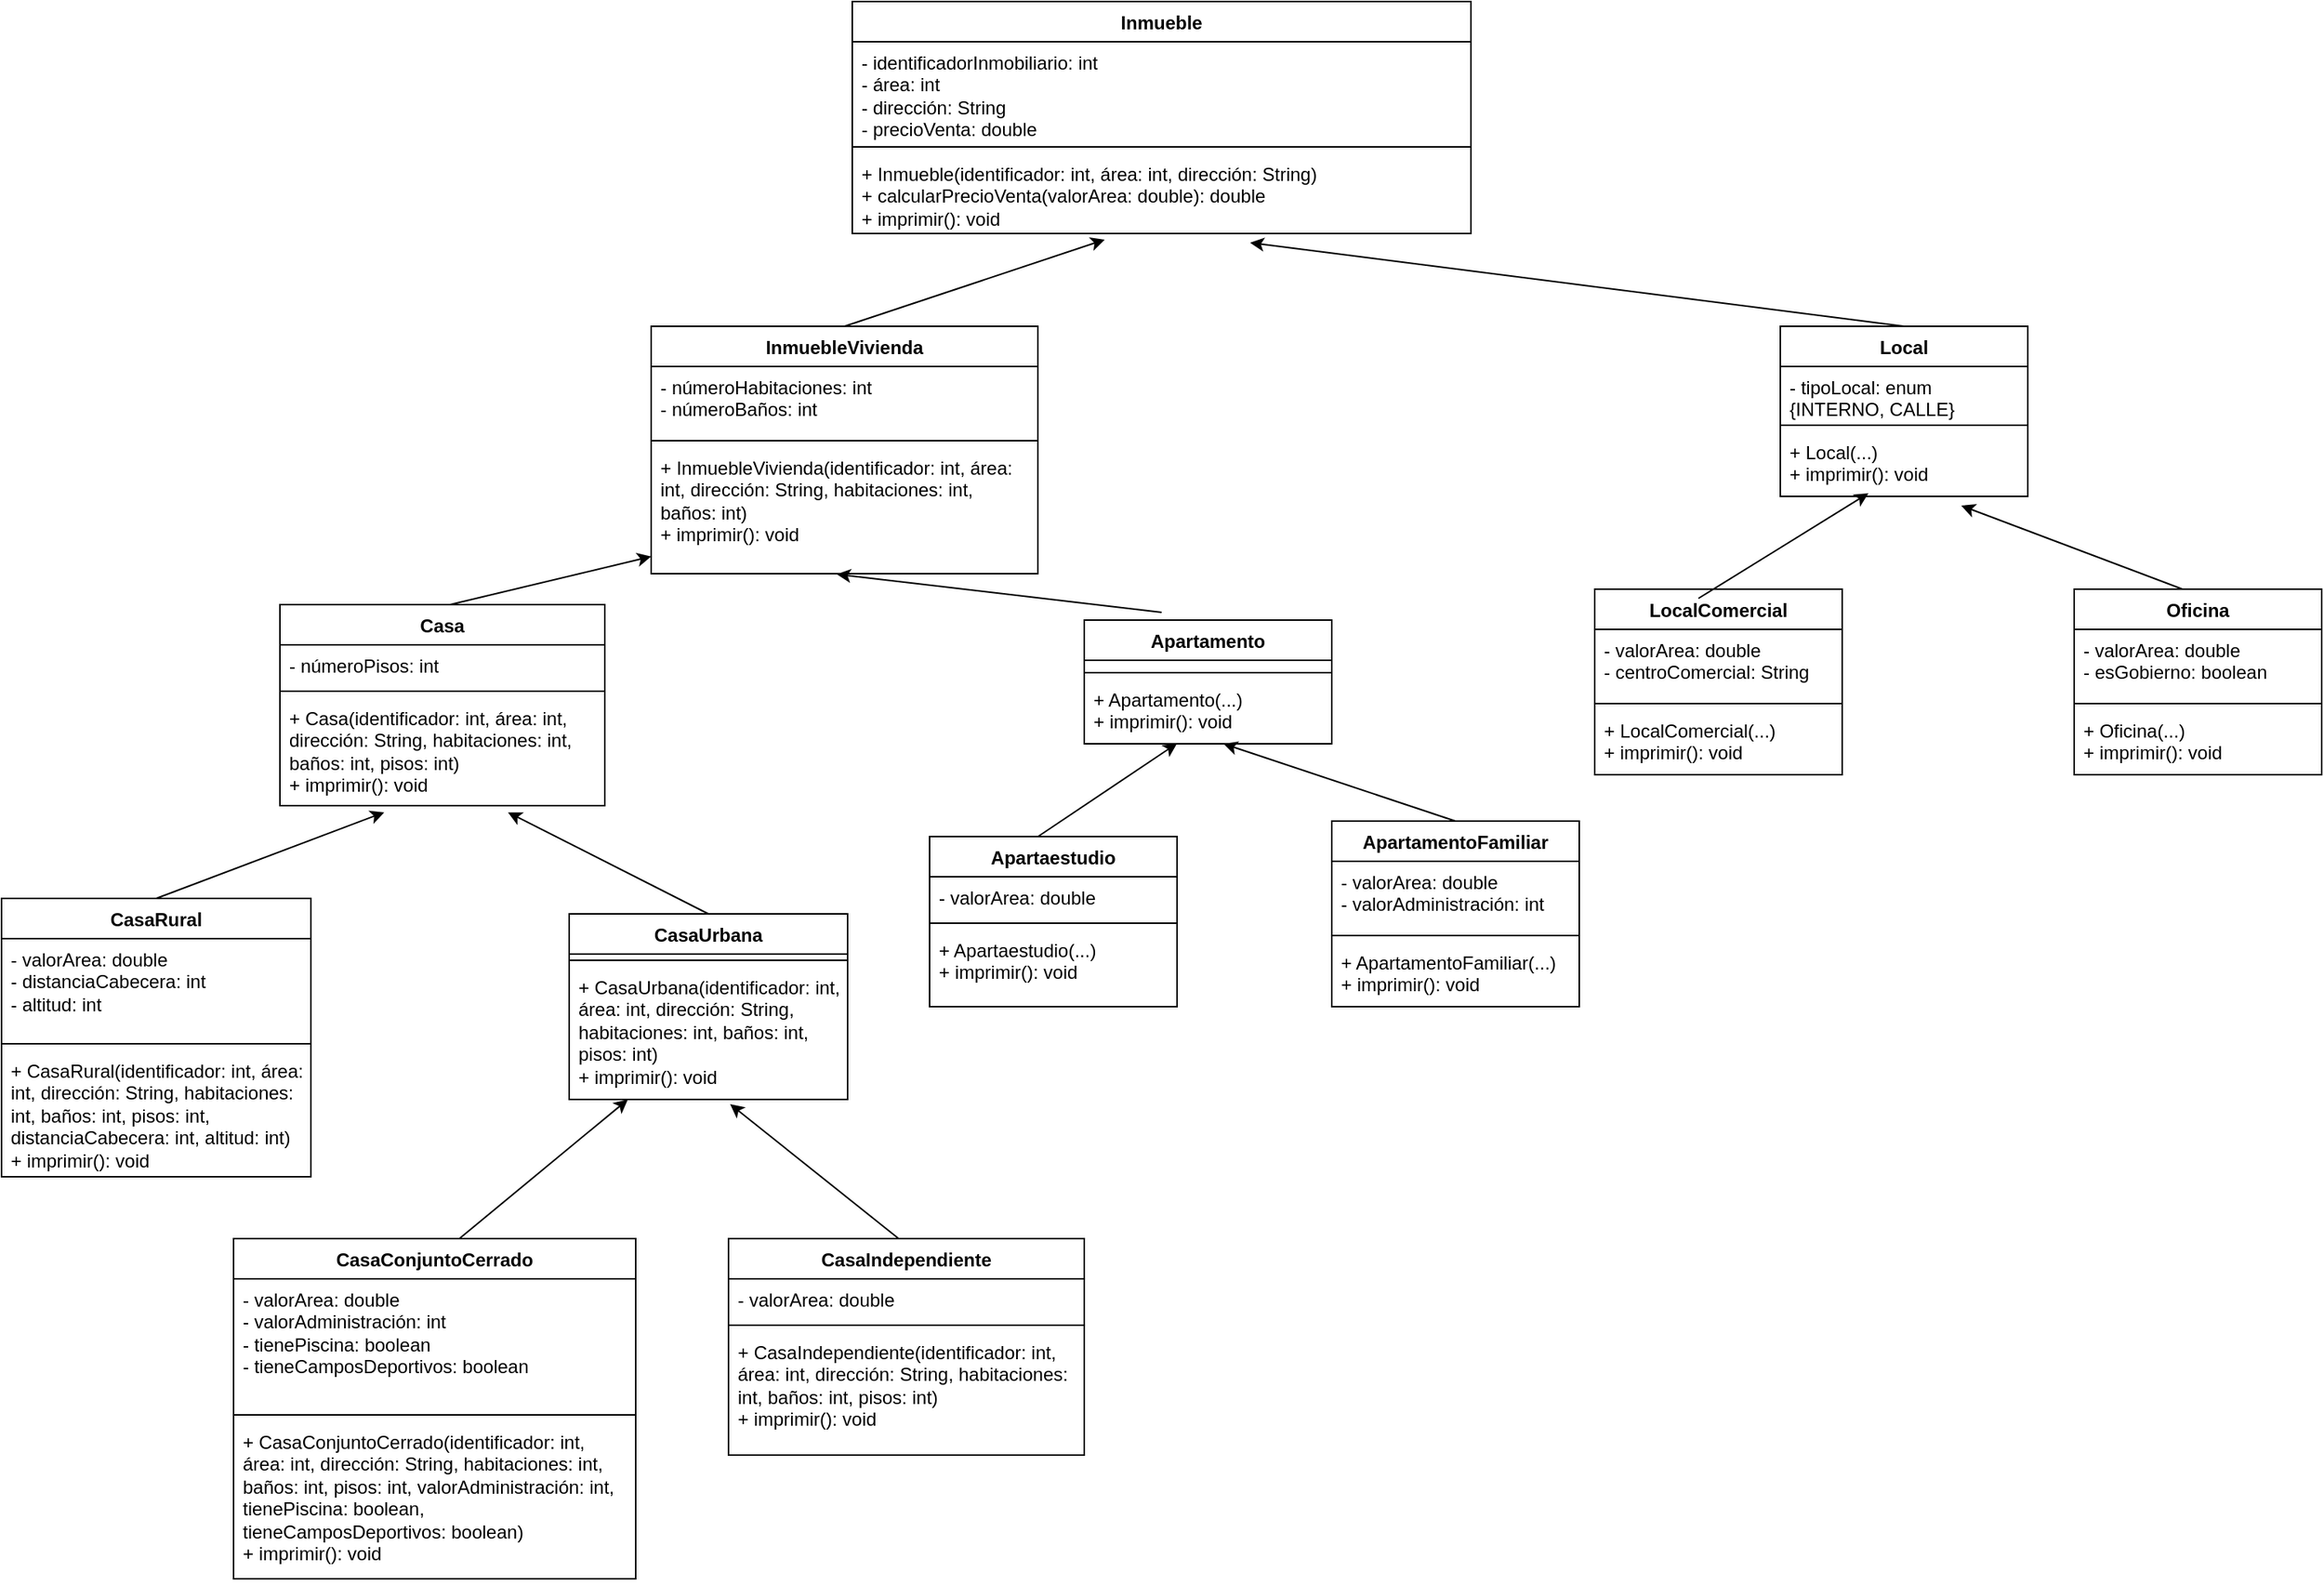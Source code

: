 <mxfile version="27.0.6">
  <diagram name="Página-1" id="hV6fuAojZ-DjI4_VLckQ">
    <mxGraphModel dx="2571" dy="910" grid="1" gridSize="10" guides="1" tooltips="1" connect="1" arrows="1" fold="1" page="1" pageScale="1" pageWidth="827" pageHeight="1169" math="0" shadow="0">
      <root>
        <mxCell id="0" />
        <mxCell id="1" parent="0" />
        <mxCell id="Vii_yXZ_0SVrwOlKndqz-1" value="Inmueble" style="swimlane;fontStyle=1;align=center;verticalAlign=top;childLayout=stackLayout;horizontal=1;startSize=26;horizontalStack=0;resizeParent=1;resizeParentMax=0;resizeLast=0;collapsible=1;marginBottom=0;whiteSpace=wrap;html=1;" vertex="1" parent="1">
          <mxGeometry x="-230" y="10" width="400" height="150" as="geometry" />
        </mxCell>
        <mxCell id="Vii_yXZ_0SVrwOlKndqz-2" value="&lt;div&gt;- identificadorInmobiliario: int&amp;nbsp;&amp;nbsp;&lt;/div&gt;&lt;div&gt;- área: int&amp;nbsp;&amp;nbsp;&lt;/div&gt;&lt;div&gt;- dirección: String&amp;nbsp;&amp;nbsp;&lt;/div&gt;&lt;div&gt;- precioVenta: double&amp;nbsp;&amp;nbsp;&lt;/div&gt;&lt;div&gt;&lt;br&gt;&lt;/div&gt;" style="text;strokeColor=none;fillColor=none;align=left;verticalAlign=top;spacingLeft=4;spacingRight=4;overflow=hidden;rotatable=0;points=[[0,0.5],[1,0.5]];portConstraint=eastwest;whiteSpace=wrap;html=1;" vertex="1" parent="Vii_yXZ_0SVrwOlKndqz-1">
          <mxGeometry y="26" width="400" height="64" as="geometry" />
        </mxCell>
        <mxCell id="Vii_yXZ_0SVrwOlKndqz-3" value="" style="line;strokeWidth=1;fillColor=none;align=left;verticalAlign=middle;spacingTop=-1;spacingLeft=3;spacingRight=3;rotatable=0;labelPosition=right;points=[];portConstraint=eastwest;strokeColor=inherit;" vertex="1" parent="Vii_yXZ_0SVrwOlKndqz-1">
          <mxGeometry y="90" width="400" height="8" as="geometry" />
        </mxCell>
        <mxCell id="Vii_yXZ_0SVrwOlKndqz-4" value="&lt;div&gt;+ Inmueble(identificador: int, área: int, dirección: String)&amp;nbsp;&amp;nbsp;&lt;/div&gt;&lt;div&gt;+ calcularPrecioVenta(valorArea: double): double&amp;nbsp;&amp;nbsp;&lt;/div&gt;&lt;div&gt;+ imprimir(): void&amp;nbsp;&amp;nbsp;&lt;/div&gt;&lt;div&gt;&lt;br&gt;&lt;/div&gt;" style="text;strokeColor=none;fillColor=none;align=left;verticalAlign=top;spacingLeft=4;spacingRight=4;overflow=hidden;rotatable=0;points=[[0,0.5],[1,0.5]];portConstraint=eastwest;whiteSpace=wrap;html=1;" vertex="1" parent="Vii_yXZ_0SVrwOlKndqz-1">
          <mxGeometry y="98" width="400" height="52" as="geometry" />
        </mxCell>
        <mxCell id="Vii_yXZ_0SVrwOlKndqz-5" value="InmuebleVivienda" style="swimlane;fontStyle=1;align=center;verticalAlign=top;childLayout=stackLayout;horizontal=1;startSize=26;horizontalStack=0;resizeParent=1;resizeParentMax=0;resizeLast=0;collapsible=1;marginBottom=0;whiteSpace=wrap;html=1;" vertex="1" parent="1">
          <mxGeometry x="-360" y="220" width="250" height="160" as="geometry" />
        </mxCell>
        <mxCell id="Vii_yXZ_0SVrwOlKndqz-6" value="&lt;div&gt;- númeroHabitaciones: int&amp;nbsp;&amp;nbsp;&lt;/div&gt;&lt;div&gt;- númeroBaños: int&amp;nbsp;&amp;nbsp;&lt;/div&gt;&lt;div&gt;&lt;br&gt;&lt;/div&gt;" style="text;strokeColor=none;fillColor=none;align=left;verticalAlign=top;spacingLeft=4;spacingRight=4;overflow=hidden;rotatable=0;points=[[0,0.5],[1,0.5]];portConstraint=eastwest;whiteSpace=wrap;html=1;" vertex="1" parent="Vii_yXZ_0SVrwOlKndqz-5">
          <mxGeometry y="26" width="250" height="44" as="geometry" />
        </mxCell>
        <mxCell id="Vii_yXZ_0SVrwOlKndqz-7" value="" style="line;strokeWidth=1;fillColor=none;align=left;verticalAlign=middle;spacingTop=-1;spacingLeft=3;spacingRight=3;rotatable=0;labelPosition=right;points=[];portConstraint=eastwest;strokeColor=inherit;" vertex="1" parent="Vii_yXZ_0SVrwOlKndqz-5">
          <mxGeometry y="70" width="250" height="8" as="geometry" />
        </mxCell>
        <mxCell id="Vii_yXZ_0SVrwOlKndqz-8" value="&lt;div&gt;+ InmuebleVivienda(identificador: int, área: int, dirección: String, habitaciones: int, baños: int)&amp;nbsp;&amp;nbsp;&lt;/div&gt;&lt;div&gt;+ imprimir(): void&amp;nbsp;&amp;nbsp;&lt;/div&gt;&lt;div&gt;&lt;br&gt;&lt;/div&gt;" style="text;strokeColor=none;fillColor=none;align=left;verticalAlign=top;spacingLeft=4;spacingRight=4;overflow=hidden;rotatable=0;points=[[0,0.5],[1,0.5]];portConstraint=eastwest;whiteSpace=wrap;html=1;" vertex="1" parent="Vii_yXZ_0SVrwOlKndqz-5">
          <mxGeometry y="78" width="250" height="82" as="geometry" />
        </mxCell>
        <mxCell id="Vii_yXZ_0SVrwOlKndqz-9" value="Apartamento" style="swimlane;fontStyle=1;align=center;verticalAlign=top;childLayout=stackLayout;horizontal=1;startSize=26;horizontalStack=0;resizeParent=1;resizeParentMax=0;resizeLast=0;collapsible=1;marginBottom=0;whiteSpace=wrap;html=1;" vertex="1" parent="1">
          <mxGeometry x="-80" y="410" width="160" height="80" as="geometry" />
        </mxCell>
        <mxCell id="Vii_yXZ_0SVrwOlKndqz-10" value="&lt;div&gt;&lt;br&gt;&lt;/div&gt;" style="text;strokeColor=none;fillColor=none;align=left;verticalAlign=top;spacingLeft=4;spacingRight=4;overflow=hidden;rotatable=0;points=[[0,0.5],[1,0.5]];portConstraint=eastwest;whiteSpace=wrap;html=1;" vertex="1" parent="Vii_yXZ_0SVrwOlKndqz-9">
          <mxGeometry y="26" width="160" height="4" as="geometry" />
        </mxCell>
        <mxCell id="Vii_yXZ_0SVrwOlKndqz-11" value="" style="line;strokeWidth=1;fillColor=none;align=left;verticalAlign=middle;spacingTop=-1;spacingLeft=3;spacingRight=3;rotatable=0;labelPosition=right;points=[];portConstraint=eastwest;strokeColor=inherit;" vertex="1" parent="Vii_yXZ_0SVrwOlKndqz-9">
          <mxGeometry y="30" width="160" height="8" as="geometry" />
        </mxCell>
        <mxCell id="Vii_yXZ_0SVrwOlKndqz-12" value="&lt;div&gt;+ Apartamento(...)&amp;nbsp;&amp;nbsp;&lt;/div&gt;&lt;div&gt;+ imprimir(): void&amp;nbsp;&amp;nbsp;&lt;/div&gt;&lt;div&gt;&lt;br&gt;&lt;/div&gt;" style="text;strokeColor=none;fillColor=none;align=left;verticalAlign=top;spacingLeft=4;spacingRight=4;overflow=hidden;rotatable=0;points=[[0,0.5],[1,0.5]];portConstraint=eastwest;whiteSpace=wrap;html=1;" vertex="1" parent="Vii_yXZ_0SVrwOlKndqz-9">
          <mxGeometry y="38" width="160" height="42" as="geometry" />
        </mxCell>
        <mxCell id="Vii_yXZ_0SVrwOlKndqz-14" value="ApartamentoFamiliar" style="swimlane;fontStyle=1;align=center;verticalAlign=top;childLayout=stackLayout;horizontal=1;startSize=26;horizontalStack=0;resizeParent=1;resizeParentMax=0;resizeLast=0;collapsible=1;marginBottom=0;whiteSpace=wrap;html=1;" vertex="1" parent="1">
          <mxGeometry x="80" y="540" width="160" height="120" as="geometry" />
        </mxCell>
        <mxCell id="Vii_yXZ_0SVrwOlKndqz-15" value="&lt;div&gt;- valorArea: double&amp;nbsp;&amp;nbsp;&lt;/div&gt;&lt;div&gt;- valorAdministración: int&amp;nbsp;&amp;nbsp;&lt;/div&gt;&lt;div&gt;&lt;br&gt;&lt;/div&gt;" style="text;strokeColor=none;fillColor=none;align=left;verticalAlign=top;spacingLeft=4;spacingRight=4;overflow=hidden;rotatable=0;points=[[0,0.5],[1,0.5]];portConstraint=eastwest;whiteSpace=wrap;html=1;" vertex="1" parent="Vii_yXZ_0SVrwOlKndqz-14">
          <mxGeometry y="26" width="160" height="44" as="geometry" />
        </mxCell>
        <mxCell id="Vii_yXZ_0SVrwOlKndqz-16" value="" style="line;strokeWidth=1;fillColor=none;align=left;verticalAlign=middle;spacingTop=-1;spacingLeft=3;spacingRight=3;rotatable=0;labelPosition=right;points=[];portConstraint=eastwest;strokeColor=inherit;" vertex="1" parent="Vii_yXZ_0SVrwOlKndqz-14">
          <mxGeometry y="70" width="160" height="8" as="geometry" />
        </mxCell>
        <mxCell id="Vii_yXZ_0SVrwOlKndqz-17" value="&lt;div&gt;+ ApartamentoFamiliar(...)&amp;nbsp;&amp;nbsp;&lt;/div&gt;&lt;div&gt;+ imprimir(): void&amp;nbsp;&amp;nbsp;&lt;/div&gt;&lt;div&gt;&lt;br&gt;&lt;/div&gt;&lt;div&gt;&lt;br&gt;&lt;/div&gt;" style="text;strokeColor=none;fillColor=none;align=left;verticalAlign=top;spacingLeft=4;spacingRight=4;overflow=hidden;rotatable=0;points=[[0,0.5],[1,0.5]];portConstraint=eastwest;whiteSpace=wrap;html=1;" vertex="1" parent="Vii_yXZ_0SVrwOlKndqz-14">
          <mxGeometry y="78" width="160" height="42" as="geometry" />
        </mxCell>
        <mxCell id="Vii_yXZ_0SVrwOlKndqz-18" value="Apartaestudio" style="swimlane;fontStyle=1;align=center;verticalAlign=top;childLayout=stackLayout;horizontal=1;startSize=26;horizontalStack=0;resizeParent=1;resizeParentMax=0;resizeLast=0;collapsible=1;marginBottom=0;whiteSpace=wrap;html=1;" vertex="1" parent="1">
          <mxGeometry x="-180" y="550" width="160" height="110" as="geometry" />
        </mxCell>
        <mxCell id="Vii_yXZ_0SVrwOlKndqz-19" value="&lt;div&gt;- valorArea: double&amp;nbsp;&amp;nbsp;&lt;/div&gt;&lt;div&gt;&lt;br&gt;&lt;/div&gt;" style="text;strokeColor=none;fillColor=none;align=left;verticalAlign=top;spacingLeft=4;spacingRight=4;overflow=hidden;rotatable=0;points=[[0,0.5],[1,0.5]];portConstraint=eastwest;whiteSpace=wrap;html=1;" vertex="1" parent="Vii_yXZ_0SVrwOlKndqz-18">
          <mxGeometry y="26" width="160" height="26" as="geometry" />
        </mxCell>
        <mxCell id="Vii_yXZ_0SVrwOlKndqz-20" value="" style="line;strokeWidth=1;fillColor=none;align=left;verticalAlign=middle;spacingTop=-1;spacingLeft=3;spacingRight=3;rotatable=0;labelPosition=right;points=[];portConstraint=eastwest;strokeColor=inherit;" vertex="1" parent="Vii_yXZ_0SVrwOlKndqz-18">
          <mxGeometry y="52" width="160" height="8" as="geometry" />
        </mxCell>
        <mxCell id="Vii_yXZ_0SVrwOlKndqz-21" value="&lt;div&gt;+ Apartaestudio(...)&amp;nbsp;&amp;nbsp;&lt;/div&gt;&lt;div&gt;+ imprimir(): void&amp;nbsp;&amp;nbsp;&lt;/div&gt;&lt;div&gt;&lt;br&gt;&lt;/div&gt;" style="text;strokeColor=none;fillColor=none;align=left;verticalAlign=top;spacingLeft=4;spacingRight=4;overflow=hidden;rotatable=0;points=[[0,0.5],[1,0.5]];portConstraint=eastwest;whiteSpace=wrap;html=1;" vertex="1" parent="Vii_yXZ_0SVrwOlKndqz-18">
          <mxGeometry y="60" width="160" height="50" as="geometry" />
        </mxCell>
        <mxCell id="Vii_yXZ_0SVrwOlKndqz-22" value="Local" style="swimlane;fontStyle=1;align=center;verticalAlign=top;childLayout=stackLayout;horizontal=1;startSize=26;horizontalStack=0;resizeParent=1;resizeParentMax=0;resizeLast=0;collapsible=1;marginBottom=0;whiteSpace=wrap;html=1;" vertex="1" parent="1">
          <mxGeometry x="370" y="220" width="160" height="110" as="geometry" />
        </mxCell>
        <mxCell id="Vii_yXZ_0SVrwOlKndqz-23" value="&lt;div&gt;- tipoLocal: enum {INTERNO, CALLE}&amp;nbsp;&amp;nbsp;&lt;/div&gt;&lt;div&gt;&lt;br&gt;&lt;/div&gt;" style="text;strokeColor=none;fillColor=none;align=left;verticalAlign=top;spacingLeft=4;spacingRight=4;overflow=hidden;rotatable=0;points=[[0,0.5],[1,0.5]];portConstraint=eastwest;whiteSpace=wrap;html=1;" vertex="1" parent="Vii_yXZ_0SVrwOlKndqz-22">
          <mxGeometry y="26" width="160" height="34" as="geometry" />
        </mxCell>
        <mxCell id="Vii_yXZ_0SVrwOlKndqz-24" value="" style="line;strokeWidth=1;fillColor=none;align=left;verticalAlign=middle;spacingTop=-1;spacingLeft=3;spacingRight=3;rotatable=0;labelPosition=right;points=[];portConstraint=eastwest;strokeColor=inherit;" vertex="1" parent="Vii_yXZ_0SVrwOlKndqz-22">
          <mxGeometry y="60" width="160" height="8" as="geometry" />
        </mxCell>
        <mxCell id="Vii_yXZ_0SVrwOlKndqz-25" value="&lt;div&gt;+ Local(...)&amp;nbsp;&amp;nbsp;&lt;/div&gt;&lt;div&gt;+ imprimir(): void&amp;nbsp;&amp;nbsp;&lt;/div&gt;&lt;div&gt;&lt;br&gt;&lt;/div&gt;" style="text;strokeColor=none;fillColor=none;align=left;verticalAlign=top;spacingLeft=4;spacingRight=4;overflow=hidden;rotatable=0;points=[[0,0.5],[1,0.5]];portConstraint=eastwest;whiteSpace=wrap;html=1;" vertex="1" parent="Vii_yXZ_0SVrwOlKndqz-22">
          <mxGeometry y="68" width="160" height="42" as="geometry" />
        </mxCell>
        <mxCell id="Vii_yXZ_0SVrwOlKndqz-26" value="LocalComercial" style="swimlane;fontStyle=1;align=center;verticalAlign=top;childLayout=stackLayout;horizontal=1;startSize=26;horizontalStack=0;resizeParent=1;resizeParentMax=0;resizeLast=0;collapsible=1;marginBottom=0;whiteSpace=wrap;html=1;" vertex="1" parent="1">
          <mxGeometry x="250" y="390" width="160" height="120" as="geometry" />
        </mxCell>
        <mxCell id="Vii_yXZ_0SVrwOlKndqz-27" value="&lt;div&gt;- valorArea: double&amp;nbsp;&amp;nbsp;&lt;/div&gt;&lt;div&gt;- centroComercial: String&amp;nbsp;&amp;nbsp;&lt;/div&gt;&lt;div&gt;&lt;br&gt;&lt;/div&gt;" style="text;strokeColor=none;fillColor=none;align=left;verticalAlign=top;spacingLeft=4;spacingRight=4;overflow=hidden;rotatable=0;points=[[0,0.5],[1,0.5]];portConstraint=eastwest;whiteSpace=wrap;html=1;" vertex="1" parent="Vii_yXZ_0SVrwOlKndqz-26">
          <mxGeometry y="26" width="160" height="44" as="geometry" />
        </mxCell>
        <mxCell id="Vii_yXZ_0SVrwOlKndqz-28" value="" style="line;strokeWidth=1;fillColor=none;align=left;verticalAlign=middle;spacingTop=-1;spacingLeft=3;spacingRight=3;rotatable=0;labelPosition=right;points=[];portConstraint=eastwest;strokeColor=inherit;" vertex="1" parent="Vii_yXZ_0SVrwOlKndqz-26">
          <mxGeometry y="70" width="160" height="8" as="geometry" />
        </mxCell>
        <mxCell id="Vii_yXZ_0SVrwOlKndqz-29" value="&lt;div&gt;+ LocalComercial(...)&amp;nbsp;&amp;nbsp;&lt;/div&gt;&lt;div&gt;+ imprimir(): void&amp;nbsp;&amp;nbsp;&lt;/div&gt;&lt;div&gt;&lt;br&gt;&lt;/div&gt;&lt;div&gt;&lt;br&gt;&lt;/div&gt;" style="text;strokeColor=none;fillColor=none;align=left;verticalAlign=top;spacingLeft=4;spacingRight=4;overflow=hidden;rotatable=0;points=[[0,0.5],[1,0.5]];portConstraint=eastwest;whiteSpace=wrap;html=1;" vertex="1" parent="Vii_yXZ_0SVrwOlKndqz-26">
          <mxGeometry y="78" width="160" height="42" as="geometry" />
        </mxCell>
        <mxCell id="Vii_yXZ_0SVrwOlKndqz-30" value="Oficina" style="swimlane;fontStyle=1;align=center;verticalAlign=top;childLayout=stackLayout;horizontal=1;startSize=26;horizontalStack=0;resizeParent=1;resizeParentMax=0;resizeLast=0;collapsible=1;marginBottom=0;whiteSpace=wrap;html=1;" vertex="1" parent="1">
          <mxGeometry x="560" y="390" width="160" height="120" as="geometry" />
        </mxCell>
        <mxCell id="Vii_yXZ_0SVrwOlKndqz-31" value="&lt;div&gt;- valorArea: double&amp;nbsp;&amp;nbsp;&lt;/div&gt;&lt;div&gt;- esGobierno: boolean&amp;nbsp;&amp;nbsp;&lt;/div&gt;&lt;div&gt;&lt;br&gt;&lt;/div&gt;" style="text;strokeColor=none;fillColor=none;align=left;verticalAlign=top;spacingLeft=4;spacingRight=4;overflow=hidden;rotatable=0;points=[[0,0.5],[1,0.5]];portConstraint=eastwest;whiteSpace=wrap;html=1;" vertex="1" parent="Vii_yXZ_0SVrwOlKndqz-30">
          <mxGeometry y="26" width="160" height="44" as="geometry" />
        </mxCell>
        <mxCell id="Vii_yXZ_0SVrwOlKndqz-32" value="" style="line;strokeWidth=1;fillColor=none;align=left;verticalAlign=middle;spacingTop=-1;spacingLeft=3;spacingRight=3;rotatable=0;labelPosition=right;points=[];portConstraint=eastwest;strokeColor=inherit;" vertex="1" parent="Vii_yXZ_0SVrwOlKndqz-30">
          <mxGeometry y="70" width="160" height="8" as="geometry" />
        </mxCell>
        <mxCell id="Vii_yXZ_0SVrwOlKndqz-33" value="&lt;div&gt;+ Oficina(...)&amp;nbsp;&amp;nbsp;&lt;/div&gt;&lt;div&gt;+ imprimir(): void&amp;nbsp;&amp;nbsp;&lt;/div&gt;&lt;div&gt;&lt;br&gt;&lt;/div&gt;" style="text;strokeColor=none;fillColor=none;align=left;verticalAlign=top;spacingLeft=4;spacingRight=4;overflow=hidden;rotatable=0;points=[[0,0.5],[1,0.5]];portConstraint=eastwest;whiteSpace=wrap;html=1;" vertex="1" parent="Vii_yXZ_0SVrwOlKndqz-30">
          <mxGeometry y="78" width="160" height="42" as="geometry" />
        </mxCell>
        <mxCell id="Vii_yXZ_0SVrwOlKndqz-35" value="Casa" style="swimlane;fontStyle=1;align=center;verticalAlign=top;childLayout=stackLayout;horizontal=1;startSize=26;horizontalStack=0;resizeParent=1;resizeParentMax=0;resizeLast=0;collapsible=1;marginBottom=0;whiteSpace=wrap;html=1;" vertex="1" parent="1">
          <mxGeometry x="-600" y="400" width="210" height="130" as="geometry" />
        </mxCell>
        <mxCell id="Vii_yXZ_0SVrwOlKndqz-36" value="&lt;div&gt;- númeroPisos: int&lt;/div&gt;&lt;div&gt;&lt;br&gt;&lt;/div&gt;" style="text;strokeColor=none;fillColor=none;align=left;verticalAlign=top;spacingLeft=4;spacingRight=4;overflow=hidden;rotatable=0;points=[[0,0.5],[1,0.5]];portConstraint=eastwest;whiteSpace=wrap;html=1;" vertex="1" parent="Vii_yXZ_0SVrwOlKndqz-35">
          <mxGeometry y="26" width="210" height="26" as="geometry" />
        </mxCell>
        <mxCell id="Vii_yXZ_0SVrwOlKndqz-37" value="" style="line;strokeWidth=1;fillColor=none;align=left;verticalAlign=middle;spacingTop=-1;spacingLeft=3;spacingRight=3;rotatable=0;labelPosition=right;points=[];portConstraint=eastwest;strokeColor=inherit;" vertex="1" parent="Vii_yXZ_0SVrwOlKndqz-35">
          <mxGeometry y="52" width="210" height="8" as="geometry" />
        </mxCell>
        <mxCell id="Vii_yXZ_0SVrwOlKndqz-38" value="&lt;div&gt;+ Casa(identificador: int, área: int, dirección: String, habitaciones: int, baños: int, pisos: int)&lt;/div&gt;&lt;div&gt;+ imprimir(): void&lt;/div&gt;&lt;div&gt;&lt;br&gt;&lt;/div&gt;" style="text;strokeColor=none;fillColor=none;align=left;verticalAlign=top;spacingLeft=4;spacingRight=4;overflow=hidden;rotatable=0;points=[[0,0.5],[1,0.5]];portConstraint=eastwest;whiteSpace=wrap;html=1;" vertex="1" parent="Vii_yXZ_0SVrwOlKndqz-35">
          <mxGeometry y="60" width="210" height="70" as="geometry" />
        </mxCell>
        <mxCell id="Vii_yXZ_0SVrwOlKndqz-39" value="CasaRural" style="swimlane;fontStyle=1;align=center;verticalAlign=top;childLayout=stackLayout;horizontal=1;startSize=26;horizontalStack=0;resizeParent=1;resizeParentMax=0;resizeLast=0;collapsible=1;marginBottom=0;whiteSpace=wrap;html=1;" vertex="1" parent="1">
          <mxGeometry x="-780" y="590" width="200" height="180" as="geometry" />
        </mxCell>
        <mxCell id="Vii_yXZ_0SVrwOlKndqz-40" value="&lt;div&gt;- valorArea: double&amp;nbsp;&amp;nbsp;&lt;/div&gt;&lt;div&gt;- distanciaCabecera: int&amp;nbsp;&amp;nbsp;&lt;/div&gt;&lt;div&gt;- altitud: int&amp;nbsp;&amp;nbsp;&lt;/div&gt;&lt;div&gt;&lt;br&gt;&lt;/div&gt;" style="text;strokeColor=none;fillColor=none;align=left;verticalAlign=top;spacingLeft=4;spacingRight=4;overflow=hidden;rotatable=0;points=[[0,0.5],[1,0.5]];portConstraint=eastwest;whiteSpace=wrap;html=1;" vertex="1" parent="Vii_yXZ_0SVrwOlKndqz-39">
          <mxGeometry y="26" width="200" height="64" as="geometry" />
        </mxCell>
        <mxCell id="Vii_yXZ_0SVrwOlKndqz-41" value="" style="line;strokeWidth=1;fillColor=none;align=left;verticalAlign=middle;spacingTop=-1;spacingLeft=3;spacingRight=3;rotatable=0;labelPosition=right;points=[];portConstraint=eastwest;strokeColor=inherit;" vertex="1" parent="Vii_yXZ_0SVrwOlKndqz-39">
          <mxGeometry y="90" width="200" height="8" as="geometry" />
        </mxCell>
        <mxCell id="Vii_yXZ_0SVrwOlKndqz-42" value="&lt;div&gt;+ CasaRural(identificador: int, área: int, dirección: String, habitaciones: int, baños: int, pisos: int, distanciaCabecera: int, altitud: int)&lt;/div&gt;&lt;div&gt;+ imprimir(): void&lt;/div&gt;&lt;div&gt;&lt;br&gt;&lt;/div&gt;" style="text;strokeColor=none;fillColor=none;align=left;verticalAlign=top;spacingLeft=4;spacingRight=4;overflow=hidden;rotatable=0;points=[[0,0.5],[1,0.5]];portConstraint=eastwest;whiteSpace=wrap;html=1;" vertex="1" parent="Vii_yXZ_0SVrwOlKndqz-39">
          <mxGeometry y="98" width="200" height="82" as="geometry" />
        </mxCell>
        <mxCell id="Vii_yXZ_0SVrwOlKndqz-43" value="CasaUrbana" style="swimlane;fontStyle=1;align=center;verticalAlign=top;childLayout=stackLayout;horizontal=1;startSize=26;horizontalStack=0;resizeParent=1;resizeParentMax=0;resizeLast=0;collapsible=1;marginBottom=0;whiteSpace=wrap;html=1;" vertex="1" parent="1">
          <mxGeometry x="-413" y="600" width="180" height="120" as="geometry" />
        </mxCell>
        <mxCell id="Vii_yXZ_0SVrwOlKndqz-45" value="" style="line;strokeWidth=1;fillColor=none;align=left;verticalAlign=middle;spacingTop=-1;spacingLeft=3;spacingRight=3;rotatable=0;labelPosition=right;points=[];portConstraint=eastwest;strokeColor=inherit;" vertex="1" parent="Vii_yXZ_0SVrwOlKndqz-43">
          <mxGeometry y="26" width="180" height="8" as="geometry" />
        </mxCell>
        <mxCell id="Vii_yXZ_0SVrwOlKndqz-46" value="&lt;div&gt;+ CasaUrbana(identificador: int, área: int, dirección: String, habitaciones: int, baños: int, pisos: int)&lt;/div&gt;&lt;div&gt;+ imprimir(): void&lt;/div&gt;&lt;div&gt;&lt;br&gt;&lt;/div&gt;" style="text;strokeColor=none;fillColor=none;align=left;verticalAlign=top;spacingLeft=4;spacingRight=4;overflow=hidden;rotatable=0;points=[[0,0.5],[1,0.5]];portConstraint=eastwest;whiteSpace=wrap;html=1;" vertex="1" parent="Vii_yXZ_0SVrwOlKndqz-43">
          <mxGeometry y="34" width="180" height="86" as="geometry" />
        </mxCell>
        <mxCell id="Vii_yXZ_0SVrwOlKndqz-47" value="CasaConjuntoCerrado" style="swimlane;fontStyle=1;align=center;verticalAlign=top;childLayout=stackLayout;horizontal=1;startSize=26;horizontalStack=0;resizeParent=1;resizeParentMax=0;resizeLast=0;collapsible=1;marginBottom=0;whiteSpace=wrap;html=1;" vertex="1" parent="1">
          <mxGeometry x="-630" y="810" width="260" height="220" as="geometry" />
        </mxCell>
        <mxCell id="Vii_yXZ_0SVrwOlKndqz-48" value="&lt;div&gt;- valorArea: double&amp;nbsp;&amp;nbsp;&lt;/div&gt;&lt;div&gt;- valorAdministración: int&amp;nbsp;&amp;nbsp;&lt;/div&gt;&lt;div&gt;- tienePiscina: boolean&amp;nbsp;&amp;nbsp;&lt;/div&gt;&lt;div&gt;- tieneCamposDeportivos: boolean&amp;nbsp;&amp;nbsp;&lt;/div&gt;&lt;div&gt;&lt;br&gt;&lt;/div&gt;" style="text;strokeColor=none;fillColor=none;align=left;verticalAlign=top;spacingLeft=4;spacingRight=4;overflow=hidden;rotatable=0;points=[[0,0.5],[1,0.5]];portConstraint=eastwest;whiteSpace=wrap;html=1;" vertex="1" parent="Vii_yXZ_0SVrwOlKndqz-47">
          <mxGeometry y="26" width="260" height="84" as="geometry" />
        </mxCell>
        <mxCell id="Vii_yXZ_0SVrwOlKndqz-49" value="" style="line;strokeWidth=1;fillColor=none;align=left;verticalAlign=middle;spacingTop=-1;spacingLeft=3;spacingRight=3;rotatable=0;labelPosition=right;points=[];portConstraint=eastwest;strokeColor=inherit;" vertex="1" parent="Vii_yXZ_0SVrwOlKndqz-47">
          <mxGeometry y="110" width="260" height="8" as="geometry" />
        </mxCell>
        <mxCell id="Vii_yXZ_0SVrwOlKndqz-50" value="&lt;div&gt;+ CasaConjuntoCerrado(identificador: int, área: int, dirección: String, habitaciones: int, baños: int, pisos: int, valorAdministración: int, tienePiscina: boolean, tieneCamposDeportivos: boolean)&lt;/div&gt;&lt;div&gt;+ imprimir(): void&lt;/div&gt;&lt;div&gt;&lt;br&gt;&lt;/div&gt;" style="text;strokeColor=none;fillColor=none;align=left;verticalAlign=top;spacingLeft=4;spacingRight=4;overflow=hidden;rotatable=0;points=[[0,0.5],[1,0.5]];portConstraint=eastwest;whiteSpace=wrap;html=1;" vertex="1" parent="Vii_yXZ_0SVrwOlKndqz-47">
          <mxGeometry y="118" width="260" height="102" as="geometry" />
        </mxCell>
        <mxCell id="Vii_yXZ_0SVrwOlKndqz-51" value="CasaIndependiente" style="swimlane;fontStyle=1;align=center;verticalAlign=top;childLayout=stackLayout;horizontal=1;startSize=26;horizontalStack=0;resizeParent=1;resizeParentMax=0;resizeLast=0;collapsible=1;marginBottom=0;whiteSpace=wrap;html=1;" vertex="1" parent="1">
          <mxGeometry x="-310" y="810" width="230" height="140" as="geometry" />
        </mxCell>
        <mxCell id="Vii_yXZ_0SVrwOlKndqz-52" value="&lt;div&gt;- valorArea: double&lt;/div&gt;&lt;div&gt;&lt;br&gt;&lt;/div&gt;" style="text;strokeColor=none;fillColor=none;align=left;verticalAlign=top;spacingLeft=4;spacingRight=4;overflow=hidden;rotatable=0;points=[[0,0.5],[1,0.5]];portConstraint=eastwest;whiteSpace=wrap;html=1;" vertex="1" parent="Vii_yXZ_0SVrwOlKndqz-51">
          <mxGeometry y="26" width="230" height="26" as="geometry" />
        </mxCell>
        <mxCell id="Vii_yXZ_0SVrwOlKndqz-53" value="" style="line;strokeWidth=1;fillColor=none;align=left;verticalAlign=middle;spacingTop=-1;spacingLeft=3;spacingRight=3;rotatable=0;labelPosition=right;points=[];portConstraint=eastwest;strokeColor=inherit;" vertex="1" parent="Vii_yXZ_0SVrwOlKndqz-51">
          <mxGeometry y="52" width="230" height="8" as="geometry" />
        </mxCell>
        <mxCell id="Vii_yXZ_0SVrwOlKndqz-54" value="&lt;div&gt;+ CasaIndependiente(identificador: int, área: int, dirección: String, habitaciones: int, baños: int, pisos: int)&lt;/div&gt;&lt;div&gt;+ imprimir(): void&lt;/div&gt;&lt;div&gt;&lt;br&gt;&lt;/div&gt;" style="text;strokeColor=none;fillColor=none;align=left;verticalAlign=top;spacingLeft=4;spacingRight=4;overflow=hidden;rotatable=0;points=[[0,0.5],[1,0.5]];portConstraint=eastwest;whiteSpace=wrap;html=1;" vertex="1" parent="Vii_yXZ_0SVrwOlKndqz-51">
          <mxGeometry y="60" width="230" height="80" as="geometry" />
        </mxCell>
        <mxCell id="Vii_yXZ_0SVrwOlKndqz-55" value="" style="endArrow=classic;html=1;rounded=0;entryX=0.578;entryY=1.035;entryDx=0;entryDy=0;entryPerimeter=0;" edge="1" parent="1" target="Vii_yXZ_0SVrwOlKndqz-46">
          <mxGeometry width="50" height="50" relative="1" as="geometry">
            <mxPoint x="-200" y="810" as="sourcePoint" />
            <mxPoint x="-150" y="760" as="targetPoint" />
          </mxGeometry>
        </mxCell>
        <mxCell id="Vii_yXZ_0SVrwOlKndqz-56" value="" style="endArrow=classic;html=1;rounded=0;" edge="1" parent="1" target="Vii_yXZ_0SVrwOlKndqz-46">
          <mxGeometry width="50" height="50" relative="1" as="geometry">
            <mxPoint x="-484" y="810" as="sourcePoint" />
            <mxPoint x="-630" y="713" as="targetPoint" />
          </mxGeometry>
        </mxCell>
        <mxCell id="Vii_yXZ_0SVrwOlKndqz-57" value="" style="endArrow=classic;html=1;rounded=0;entryX=0.321;entryY=1.062;entryDx=0;entryDy=0;entryPerimeter=0;exitX=0.5;exitY=0;exitDx=0;exitDy=0;" edge="1" parent="1" source="Vii_yXZ_0SVrwOlKndqz-39" target="Vii_yXZ_0SVrwOlKndqz-38">
          <mxGeometry width="50" height="50" relative="1" as="geometry">
            <mxPoint x="-690" y="590.98" as="sourcePoint" />
            <mxPoint x="-529.31" y="550" as="targetPoint" />
          </mxGeometry>
        </mxCell>
        <mxCell id="Vii_yXZ_0SVrwOlKndqz-58" value="" style="endArrow=classic;html=1;rounded=0;entryX=0.702;entryY=1.062;entryDx=0;entryDy=0;entryPerimeter=0;exitX=0.5;exitY=0;exitDx=0;exitDy=0;" edge="1" parent="1" source="Vii_yXZ_0SVrwOlKndqz-43" target="Vii_yXZ_0SVrwOlKndqz-38">
          <mxGeometry width="50" height="50" relative="1" as="geometry">
            <mxPoint x="-370" y="590" as="sourcePoint" />
            <mxPoint x="-270" y="515" as="targetPoint" />
          </mxGeometry>
        </mxCell>
        <mxCell id="Vii_yXZ_0SVrwOlKndqz-59" value="" style="endArrow=classic;html=1;rounded=0;" edge="1" parent="1" target="Vii_yXZ_0SVrwOlKndqz-8">
          <mxGeometry width="50" height="50" relative="1" as="geometry">
            <mxPoint x="-490" y="400" as="sourcePoint" />
            <mxPoint x="-440" y="350" as="targetPoint" />
          </mxGeometry>
        </mxCell>
        <mxCell id="Vii_yXZ_0SVrwOlKndqz-60" value="" style="endArrow=classic;html=1;rounded=0;entryX=0.48;entryY=1.004;entryDx=0;entryDy=0;entryPerimeter=0;" edge="1" parent="1" target="Vii_yXZ_0SVrwOlKndqz-8">
          <mxGeometry width="50" height="50" relative="1" as="geometry">
            <mxPoint x="-30" y="405" as="sourcePoint" />
            <mxPoint x="61" y="355" as="targetPoint" />
          </mxGeometry>
        </mxCell>
        <mxCell id="Vii_yXZ_0SVrwOlKndqz-61" value="" style="endArrow=classic;html=1;rounded=0;exitX=0.438;exitY=0;exitDx=0;exitDy=0;exitPerimeter=0;entryX=0.375;entryY=0.993;entryDx=0;entryDy=0;entryPerimeter=0;" edge="1" parent="1" source="Vii_yXZ_0SVrwOlKndqz-18" target="Vii_yXZ_0SVrwOlKndqz-12">
          <mxGeometry width="50" height="50" relative="1" as="geometry">
            <mxPoint x="-100" y="550" as="sourcePoint" />
            <mxPoint x="-28" y="494" as="targetPoint" />
          </mxGeometry>
        </mxCell>
        <mxCell id="Vii_yXZ_0SVrwOlKndqz-62" value="" style="endArrow=classic;html=1;rounded=0;exitX=0.5;exitY=0;exitDx=0;exitDy=0;" edge="1" parent="1" source="Vii_yXZ_0SVrwOlKndqz-14">
          <mxGeometry width="50" height="50" relative="1" as="geometry">
            <mxPoint x="170" y="540" as="sourcePoint" />
            <mxPoint x="10" y="490" as="targetPoint" />
          </mxGeometry>
        </mxCell>
        <mxCell id="Vii_yXZ_0SVrwOlKndqz-66" value="" style="endArrow=classic;html=1;rounded=0;exitX=0.5;exitY=0;exitDx=0;exitDy=0;entryX=0.408;entryY=1.077;entryDx=0;entryDy=0;entryPerimeter=0;" edge="1" parent="1" source="Vii_yXZ_0SVrwOlKndqz-5" target="Vii_yXZ_0SVrwOlKndqz-4">
          <mxGeometry width="50" height="50" relative="1" as="geometry">
            <mxPoint x="-240" y="220" as="sourcePoint" />
            <mxPoint x="-190" y="170" as="targetPoint" />
          </mxGeometry>
        </mxCell>
        <mxCell id="Vii_yXZ_0SVrwOlKndqz-67" value="" style="endArrow=classic;html=1;rounded=0;entryX=0.643;entryY=1.115;entryDx=0;entryDy=0;entryPerimeter=0;exitX=0.5;exitY=0;exitDx=0;exitDy=0;" edge="1" parent="1" source="Vii_yXZ_0SVrwOlKndqz-22" target="Vii_yXZ_0SVrwOlKndqz-4">
          <mxGeometry width="50" height="50" relative="1" as="geometry">
            <mxPoint x="440" y="216" as="sourcePoint" />
            <mxPoint x="522" y="160" as="targetPoint" />
          </mxGeometry>
        </mxCell>
        <mxCell id="Vii_yXZ_0SVrwOlKndqz-68" value="" style="endArrow=classic;html=1;rounded=0;entryX=0.356;entryY=0.952;entryDx=0;entryDy=0;entryPerimeter=0;exitX=0.419;exitY=0.05;exitDx=0;exitDy=0;exitPerimeter=0;" edge="1" parent="1" source="Vii_yXZ_0SVrwOlKndqz-26" target="Vii_yXZ_0SVrwOlKndqz-25">
          <mxGeometry width="50" height="50" relative="1" as="geometry">
            <mxPoint x="330" y="390" as="sourcePoint" />
            <mxPoint x="380" y="340" as="targetPoint" />
          </mxGeometry>
        </mxCell>
        <mxCell id="Vii_yXZ_0SVrwOlKndqz-69" value="" style="endArrow=classic;html=1;rounded=0;entryX=0.731;entryY=1.143;entryDx=0;entryDy=0;entryPerimeter=0;exitX=0.438;exitY=0;exitDx=0;exitDy=0;exitPerimeter=0;" edge="1" parent="1" target="Vii_yXZ_0SVrwOlKndqz-25">
          <mxGeometry width="50" height="50" relative="1" as="geometry">
            <mxPoint x="630" y="390" as="sourcePoint" />
            <mxPoint x="712" y="334" as="targetPoint" />
          </mxGeometry>
        </mxCell>
      </root>
    </mxGraphModel>
  </diagram>
</mxfile>
